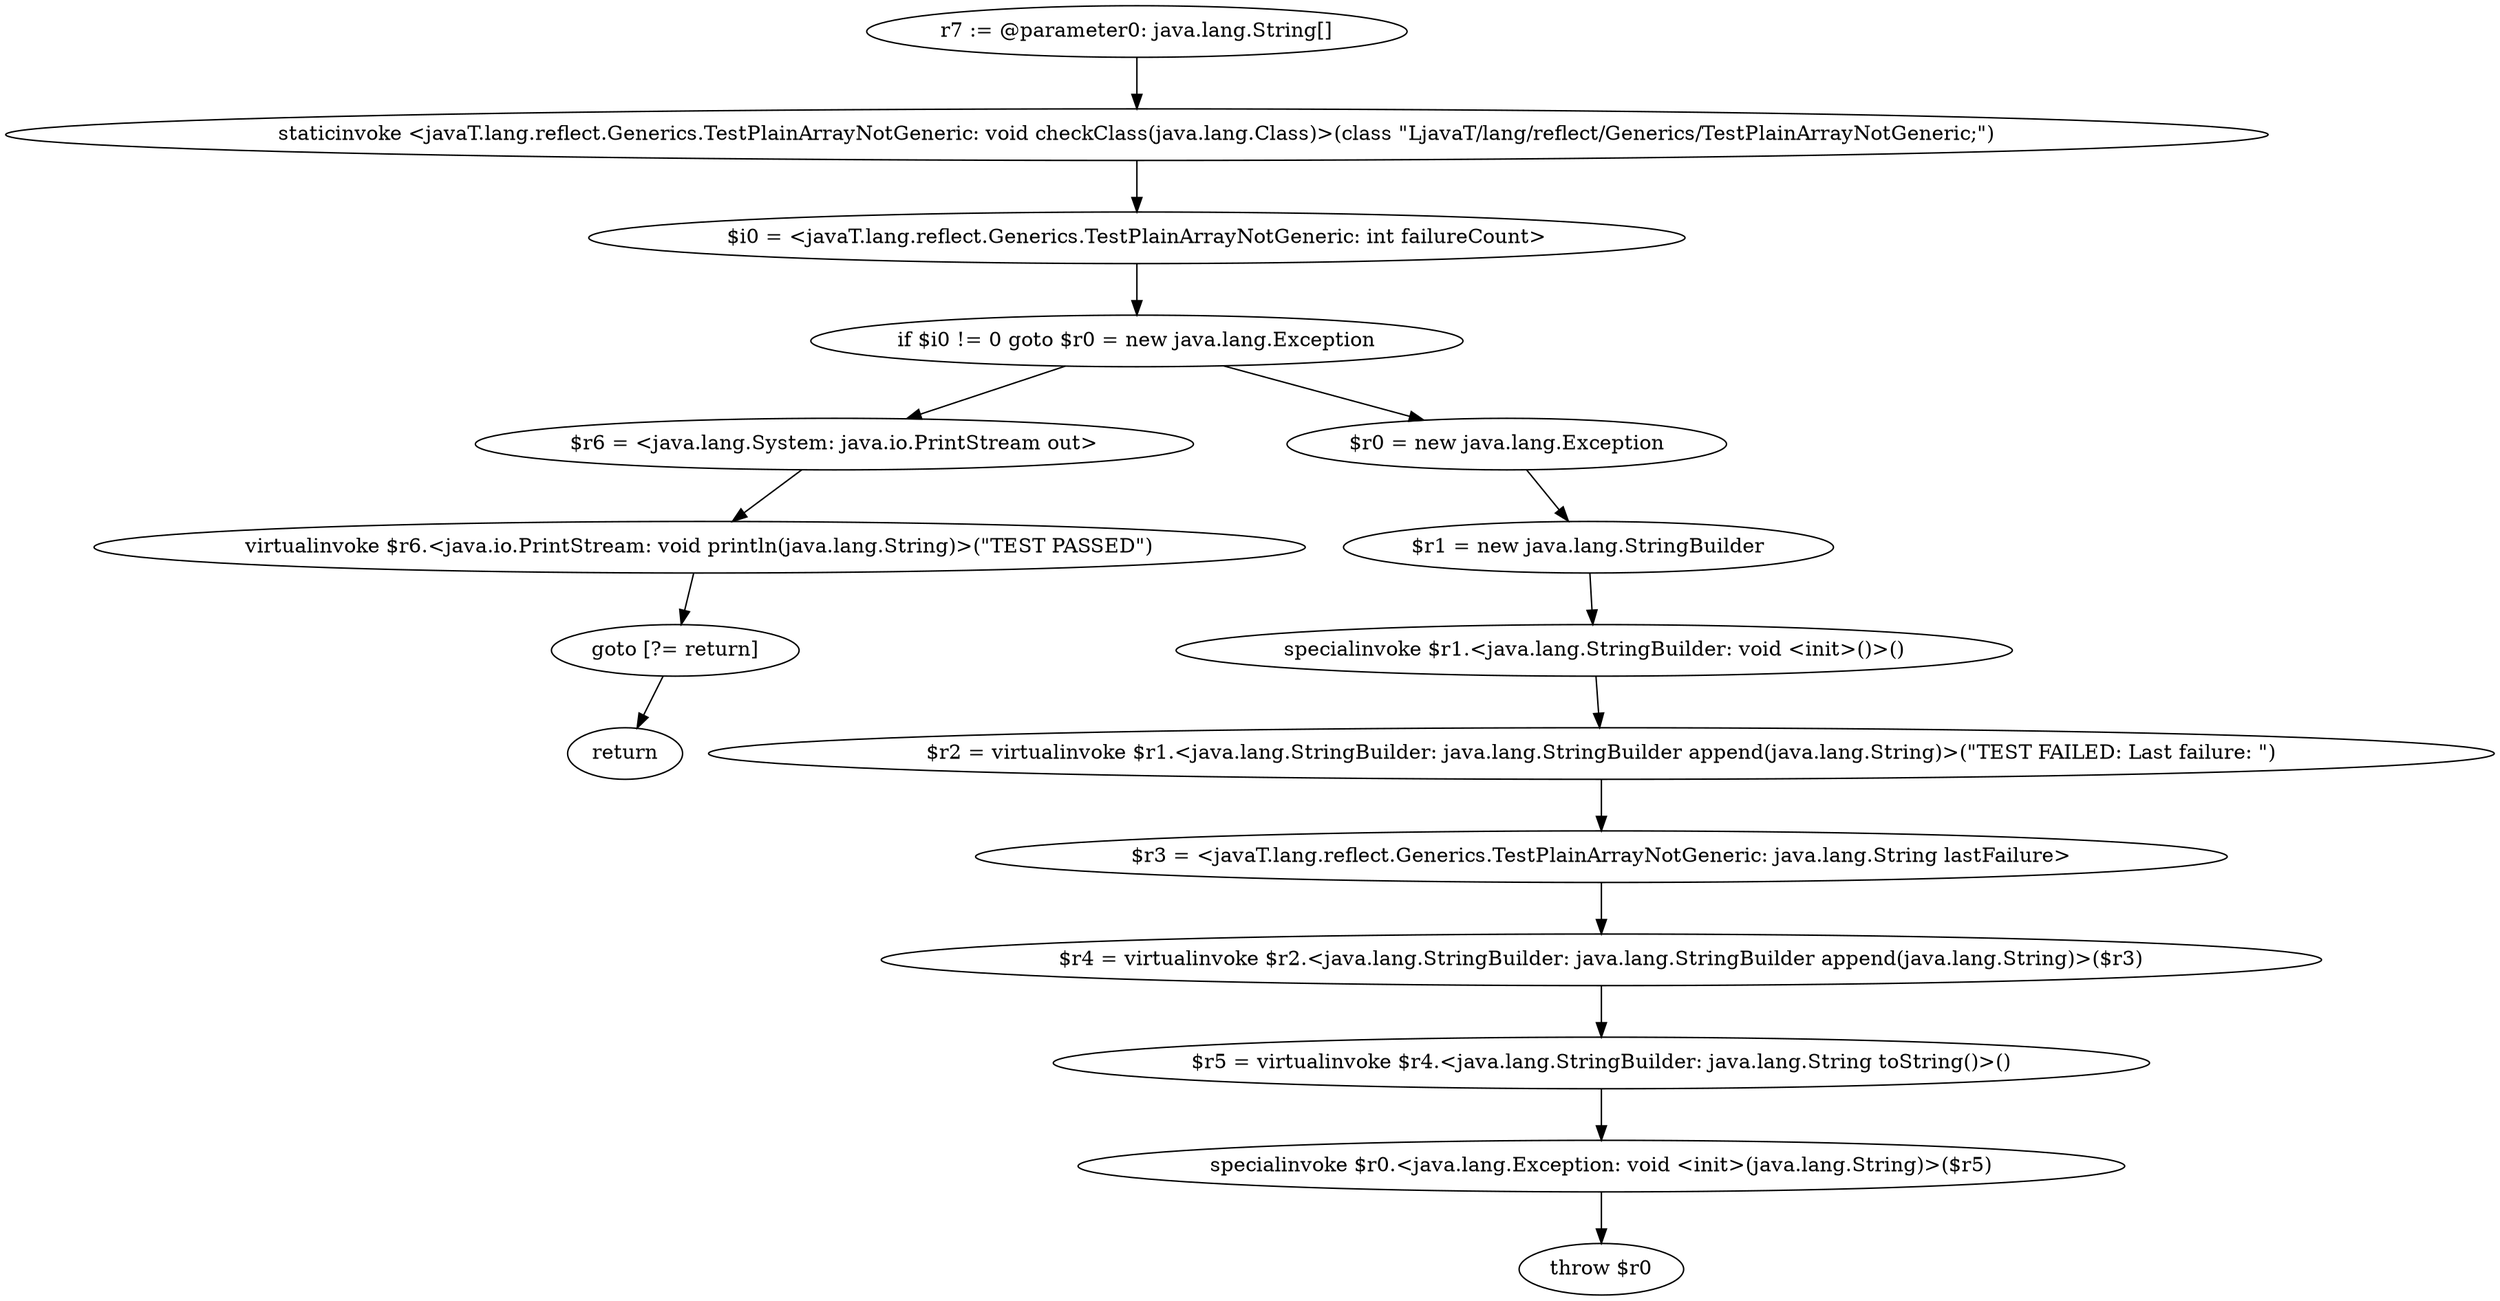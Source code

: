 digraph "unitGraph" {
    "r7 := @parameter0: java.lang.String[]"
    "staticinvoke <javaT.lang.reflect.Generics.TestPlainArrayNotGeneric: void checkClass(java.lang.Class)>(class \"LjavaT/lang/reflect/Generics/TestPlainArrayNotGeneric;\")"
    "$i0 = <javaT.lang.reflect.Generics.TestPlainArrayNotGeneric: int failureCount>"
    "if $i0 != 0 goto $r0 = new java.lang.Exception"
    "$r6 = <java.lang.System: java.io.PrintStream out>"
    "virtualinvoke $r6.<java.io.PrintStream: void println(java.lang.String)>(\"TEST PASSED\")"
    "goto [?= return]"
    "$r0 = new java.lang.Exception"
    "$r1 = new java.lang.StringBuilder"
    "specialinvoke $r1.<java.lang.StringBuilder: void <init>()>()"
    "$r2 = virtualinvoke $r1.<java.lang.StringBuilder: java.lang.StringBuilder append(java.lang.String)>(\"TEST FAILED: Last failure: \")"
    "$r3 = <javaT.lang.reflect.Generics.TestPlainArrayNotGeneric: java.lang.String lastFailure>"
    "$r4 = virtualinvoke $r2.<java.lang.StringBuilder: java.lang.StringBuilder append(java.lang.String)>($r3)"
    "$r5 = virtualinvoke $r4.<java.lang.StringBuilder: java.lang.String toString()>()"
    "specialinvoke $r0.<java.lang.Exception: void <init>(java.lang.String)>($r5)"
    "throw $r0"
    "return"
    "r7 := @parameter0: java.lang.String[]"->"staticinvoke <javaT.lang.reflect.Generics.TestPlainArrayNotGeneric: void checkClass(java.lang.Class)>(class \"LjavaT/lang/reflect/Generics/TestPlainArrayNotGeneric;\")";
    "staticinvoke <javaT.lang.reflect.Generics.TestPlainArrayNotGeneric: void checkClass(java.lang.Class)>(class \"LjavaT/lang/reflect/Generics/TestPlainArrayNotGeneric;\")"->"$i0 = <javaT.lang.reflect.Generics.TestPlainArrayNotGeneric: int failureCount>";
    "$i0 = <javaT.lang.reflect.Generics.TestPlainArrayNotGeneric: int failureCount>"->"if $i0 != 0 goto $r0 = new java.lang.Exception";
    "if $i0 != 0 goto $r0 = new java.lang.Exception"->"$r6 = <java.lang.System: java.io.PrintStream out>";
    "if $i0 != 0 goto $r0 = new java.lang.Exception"->"$r0 = new java.lang.Exception";
    "$r6 = <java.lang.System: java.io.PrintStream out>"->"virtualinvoke $r6.<java.io.PrintStream: void println(java.lang.String)>(\"TEST PASSED\")";
    "virtualinvoke $r6.<java.io.PrintStream: void println(java.lang.String)>(\"TEST PASSED\")"->"goto [?= return]";
    "goto [?= return]"->"return";
    "$r0 = new java.lang.Exception"->"$r1 = new java.lang.StringBuilder";
    "$r1 = new java.lang.StringBuilder"->"specialinvoke $r1.<java.lang.StringBuilder: void <init>()>()";
    "specialinvoke $r1.<java.lang.StringBuilder: void <init>()>()"->"$r2 = virtualinvoke $r1.<java.lang.StringBuilder: java.lang.StringBuilder append(java.lang.String)>(\"TEST FAILED: Last failure: \")";
    "$r2 = virtualinvoke $r1.<java.lang.StringBuilder: java.lang.StringBuilder append(java.lang.String)>(\"TEST FAILED: Last failure: \")"->"$r3 = <javaT.lang.reflect.Generics.TestPlainArrayNotGeneric: java.lang.String lastFailure>";
    "$r3 = <javaT.lang.reflect.Generics.TestPlainArrayNotGeneric: java.lang.String lastFailure>"->"$r4 = virtualinvoke $r2.<java.lang.StringBuilder: java.lang.StringBuilder append(java.lang.String)>($r3)";
    "$r4 = virtualinvoke $r2.<java.lang.StringBuilder: java.lang.StringBuilder append(java.lang.String)>($r3)"->"$r5 = virtualinvoke $r4.<java.lang.StringBuilder: java.lang.String toString()>()";
    "$r5 = virtualinvoke $r4.<java.lang.StringBuilder: java.lang.String toString()>()"->"specialinvoke $r0.<java.lang.Exception: void <init>(java.lang.String)>($r5)";
    "specialinvoke $r0.<java.lang.Exception: void <init>(java.lang.String)>($r5)"->"throw $r0";
}

